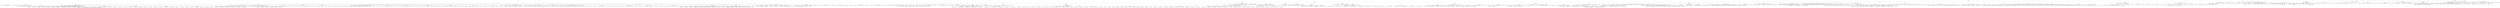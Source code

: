 digraph {
	root -> "Basic cell groups and regions"
	"Basic cell groups and regions" -> Cerebrum
	Cerebrum -> "Cerebral cortex"
	"Cerebral cortex" -> "Cortical plate"
	"Cortical plate" -> Isocortex
	Isocortex -> "Frontal pole, cerebral cortex"
	"Frontal pole, cerebral cortex" -> "Frontal pole, layer 1"
	"Frontal pole, cerebral cortex" -> "Frontal pole, layer 2/3"
	"Frontal pole, cerebral cortex" -> "Frontal pole, layer 5"
	"Frontal pole, cerebral cortex" -> "Frontal pole, layer 6a"
	"Frontal pole, cerebral cortex" -> "Frontal pole, layer 6b"
	Isocortex -> "Somatomotor areas"
	"Somatomotor areas" -> "Somatomotor areas, Layer 1"
	"Somatomotor areas" -> "Somatomotor areas, Layer 2/3"
	"Somatomotor areas" -> "Somatomotor areas, Layer 5"
	"Somatomotor areas" -> "Somatomotor areas, Layer 6a"
	"Somatomotor areas" -> "Somatomotor areas, Layer 6b"
	"Somatomotor areas" -> "Primary motor area"
	"Primary motor area" -> "Primary motor area, Layer 1"
	"Primary motor area" -> "Primary motor area, Layer 2/3"
	"Primary motor area" -> "Primary motor area, Layer 5"
	"Primary motor area" -> "Primary motor area, Layer 6a"
	"Primary motor area" -> "Primary motor area, Layer 6b"
	"Somatomotor areas" -> "Secondary motor area"
	"Secondary motor area" -> "Secondary motor area, layer 1"
	"Secondary motor area" -> "Secondary motor area, layer 2/3"
	"Secondary motor area" -> "Secondary motor area, layer 5"
	"Secondary motor area" -> "Secondary motor area, layer 6a"
	"Secondary motor area" -> "Secondary motor area, layer 6b"
	Isocortex -> "Somatosensory areas"
	"Somatosensory areas" -> "Somatosensory areas, layer 1"
	"Somatosensory areas" -> "Somatosensory areas, layer 2/3"
	"Somatosensory areas" -> "Somatosensory areas, layer 4"
	"Somatosensory areas" -> "Somatosensory areas, layer 5"
	"Somatosensory areas" -> "Somatosensory areas, layer 6a"
	"Somatosensory areas" -> "Somatosensory areas, layer 6b"
	"Somatosensory areas" -> "Primary somatosensory area"
	"Primary somatosensory area" -> "Primary somatosensory area, layer 1"
	"Primary somatosensory area" -> "Primary somatosensory area, layer 2/3"
	"Primary somatosensory area" -> "Primary somatosensory area, layer 4"
	"Primary somatosensory area" -> "Primary somatosensory area, layer 5"
	"Primary somatosensory area" -> "Primary somatosensory area, layer 6a"
	"Primary somatosensory area" -> "Primary somatosensory area, layer 6b"
	"Primary somatosensory area" -> "Primary somatosensory area, nose"
	"Primary somatosensory area, nose" -> "Primary somatosensory area, nose, layer 1"
	"Primary somatosensory area, nose" -> "Primary somatosensory area, nose, layer 2/3"
	"Primary somatosensory area, nose" -> "Primary somatosensory area, nose, layer 4"
	"Primary somatosensory area, nose" -> "Primary somatosensory area, nose, layer 5"
	"Primary somatosensory area, nose" -> "Primary somatosensory area, nose, layer 6a"
	"Primary somatosensory area, nose" -> "Primary somatosensory area, nose, layer 6b"
	"Primary somatosensory area" -> "Primary somatosensory area, barrel field"
	"Primary somatosensory area, barrel field" -> "Primary somatosensory area, barrel field, layer 1"
	"Primary somatosensory area, barrel field" -> "Primary somatosensory area, barrel field, layer 2/3"
	"Primary somatosensory area, barrel field" -> "Primary somatosensory area, barrel field, layer 4"
	"Primary somatosensory area, barrel field" -> "Primary somatosensory area, barrel field, layer 5"
	"Primary somatosensory area, barrel field" -> "Primary somatosensory area, barrel field, layer 6a"
	"Primary somatosensory area, barrel field" -> "Primary somatosensory area, barrel field, layer 6b"
	"Primary somatosensory area, barrel field" -> "Rostrolateral lateral visual area"
	"Rostrolateral lateral visual area" -> "Rostrolateral lateral visual area, layer 1"
	"Rostrolateral lateral visual area" -> "Rostrolateral lateral visual area, layer 2/3"
	"Rostrolateral lateral visual area" -> "Rostrolateral lateral visual area, layer 4"
	"Rostrolateral lateral visual area" -> "Rostrolateral lateral visual area,layer 5"
	"Rostrolateral lateral visual area" -> "Rostrolateral lateral visual area, layer 6a"
	"Rostrolateral lateral visual area" -> "Rostrolateral lateral visual area, layer 6b"
	"Primary somatosensory area" -> "Primary somatosensory area, lower limb"
	"Primary somatosensory area, lower limb" -> "Primary somatosensory area, lower limb, layer 1"
	"Primary somatosensory area, lower limb" -> "Primary somatosensory area, lower limb, layer 2/3"
	"Primary somatosensory area, lower limb" -> "Primary somatosensory area, lower limb, layer 4"
	"Primary somatosensory area, lower limb" -> "Primary somatosensory area, lower limb, layer 5"
	"Primary somatosensory area, lower limb" -> "Primary somatosensory area, lower limb, layer 6a"
	"Primary somatosensory area, lower limb" -> "Primary somatosensory area, lower limb, layer 6b"
	"Primary somatosensory area" -> "Primary somatosensory area, mouth"
	"Primary somatosensory area, mouth" -> "Primary somatosensory area, mouth, layer 1"
	"Primary somatosensory area, mouth" -> "Primary somatosensory area, mouth, layer 2/3"
	"Primary somatosensory area, mouth" -> "Primary somatosensory area, mouth, layer 4"
	"Primary somatosensory area, mouth" -> "Primary somatosensory area, mouth, layer 5"
	"Primary somatosensory area, mouth" -> "Primary somatosensory area, mouth, layer 6a"
	"Primary somatosensory area, mouth" -> "Primary somatosensory area, mouth, layer 6b"
	"Primary somatosensory area" -> "Primary somatosensory area, upper limb"
	"Primary somatosensory area, upper limb" -> "Primary somatosensory area, upper limb, layer 1"
	"Primary somatosensory area, upper limb" -> "Primary somatosensory area, upper limb, layer 2/3"
	"Primary somatosensory area, upper limb" -> "Primary somatosensory area, upper limb, layer 4"
	"Primary somatosensory area, upper limb" -> "Primary somatosensory area, upper limb, layer 5"
	"Primary somatosensory area, upper limb" -> "Primary somatosensory area, upper limb, layer 6a"
	"Primary somatosensory area, upper limb" -> "Primary somatosensory area, upper limb, layer 6b"
	"Primary somatosensory area" -> "Primary somatosensory area, trunk"
	"Primary somatosensory area, trunk" -> "Primary somatosensory area, trunk, layer 1"
	"Primary somatosensory area, trunk" -> "Primary somatosensory area, trunk, layer 2/3"
	"Primary somatosensory area, trunk" -> "Primary somatosensory area, trunk, layer 4"
	"Primary somatosensory area, trunk" -> "Primary somatosensory area, trunk, layer 5"
	"Primary somatosensory area, trunk" -> "Primary somatosensory area, trunk, layer 6a"
	"Primary somatosensory area, trunk" -> "Primary somatosensory area, trunk, layer 6b"
	"Primary somatosensory area" -> "Primary somatosensory area, unassigned"
	"Primary somatosensory area, unassigned" -> "Primary somatosensory area, unassigned, layer 1"
	"Primary somatosensory area, unassigned" -> "Primary somatosensory area, unassigned, layer 2/3"
	"Primary somatosensory area, unassigned" -> "Primary somatosensory area, unassigned, layer 4"
	"Primary somatosensory area, unassigned" -> "Primary somatosensory area, unassigned, layer 5"
	"Primary somatosensory area, unassigned" -> "Primary somatosensory area, unassigned, layer 6a"
	"Primary somatosensory area, unassigned" -> "Primary somatosensory area, unassigned, layer 6b"
	"Somatosensory areas" -> "Supplemental somatosensory area"
	"Supplemental somatosensory area" -> "Supplemental somatosensory area, layer 1"
	"Supplemental somatosensory area" -> "Supplemental somatosensory area, layer 2/3"
	"Supplemental somatosensory area" -> "Supplemental somatosensory area, layer 4"
	"Supplemental somatosensory area" -> "Supplemental somatosensory area, layer 5"
	"Supplemental somatosensory area" -> "Supplemental somatosensory area, layer 6a"
	"Supplemental somatosensory area" -> "Supplemental somatosensory area, layer 6b"
	Isocortex -> "Gustatory areas"
	"Gustatory areas" -> "Gustatory areas, layer 1"
	"Gustatory areas" -> "Gustatory areas, layer 2/3"
	"Gustatory areas" -> "Gustatory areas, layer 4"
	"Gustatory areas" -> "Gustatory areas, layer 5"
	"Gustatory areas" -> "Gustatory areas, layer 6a"
	"Gustatory areas" -> "Gustatory areas, layer 6b"
	Isocortex -> "Visceral area"
	"Visceral area" -> "Visceral area, layer 1"
	"Visceral area" -> "Visceral area, layer 2/3"
	"Visceral area" -> "Visceral area, layer 4"
	"Visceral area" -> "Visceral area, layer 5"
	"Visceral area" -> "Visceral area, layer 6a"
	"Visceral area" -> "Visceral area, layer 6b"
	Isocortex -> "Auditory areas"
	"Auditory areas" -> "Dorsal auditory area"
	"Dorsal auditory area" -> "Dorsal auditory area, layer 1"
	"Dorsal auditory area" -> "Dorsal auditory area, layer 2/3"
	"Dorsal auditory area" -> "Dorsal auditory area, layer 4"
	"Dorsal auditory area" -> "Dorsal auditory area, layer 5"
	"Dorsal auditory area" -> "Dorsal auditory area, layer 6a"
	"Dorsal auditory area" -> "Dorsal auditory area, layer 6b"
	"Dorsal auditory area" -> "Laterolateral anterior visual area"
	"Laterolateral anterior visual area" -> "Laterolateral anterior visual area, layer 1"
	"Laterolateral anterior visual area" -> "Laterolateral anterior visual area, layer 2/3"
	"Laterolateral anterior visual area" -> "Laterolateral anterior visual area, layer 4"
	"Laterolateral anterior visual area" -> "Laterolateral anterior visual area,layer 5"
	"Laterolateral anterior visual area" -> "Laterolateral anterior visual area, layer 6a"
	"Laterolateral anterior visual area" -> "Laterolateral anterior visual area, layer 6b"
	"Auditory areas" -> "Primary auditory area"
	"Primary auditory area" -> "Primary auditory area, layer 1"
	"Primary auditory area" -> "Primary auditory area, layer 2/3"
	"Primary auditory area" -> "Primary auditory area, layer 4"
	"Primary auditory area" -> "Primary auditory area, layer 5"
	"Primary auditory area" -> "Primary auditory area, layer 6a"
	"Primary auditory area" -> "Primary auditory area, layer 6b"
	"Auditory areas" -> "Posterior auditory area"
	"Posterior auditory area" -> "Posterior auditory area, layer 1"
	"Posterior auditory area" -> "Posterior auditory area, layer 2/3"
	"Posterior auditory area" -> "Posterior auditory area, layer 4"
	"Posterior auditory area" -> "Posterior auditory area, layer 5"
	"Posterior auditory area" -> "Posterior auditory area, layer 6a"
	"Posterior auditory area" -> "Posterior auditory area, layer 6b"
	"Auditory areas" -> "Ventral auditory area"
	"Ventral auditory area" -> "Ventral auditory area, layer 1"
	"Ventral auditory area" -> "Ventral auditory area, layer 2/3"
	"Ventral auditory area" -> "Ventral auditory area, layer 4"
	"Ventral auditory area" -> "Ventral auditory area, layer 5"
	"Ventral auditory area" -> "Ventral auditory area, layer 6a"
	"Ventral auditory area" -> "Ventral auditory area, layer 6b"
	Isocortex -> "Visual areas"
	"Visual areas" -> "Visual areas, layer 1"
	"Visual areas" -> "Visual areas, layer 2/3"
	"Visual areas" -> "Visual areas, layer 4"
	"Visual areas" -> "Visual areas, layer 5"
	"Visual areas" -> "Visual areas, layer 6a"
	"Visual areas" -> "Visual areas, layer 6b"
	"Visual areas" -> "Anterolateral visual area"
	"Anterolateral visual area" -> "Anterolateral visual area, layer 1"
	"Anterolateral visual area" -> "Anterolateral visual area, layer 2/3"
	"Anterolateral visual area" -> "Anterolateral visual area, layer 4"
	"Anterolateral visual area" -> "Anterolateral visual area, layer 5"
	"Anterolateral visual area" -> "Anterolateral visual area, layer 6a"
	"Anterolateral visual area" -> "Anterolateral visual area, layer 6b"
	"Visual areas" -> "Anteromedial visual area"
	"Anteromedial visual area" -> "Anteromedial visual area, layer 1"
	"Anteromedial visual area" -> "Anteromedial visual area, layer 2/3"
	"Anteromedial visual area" -> "Anteromedial visual area, layer 4"
	"Anteromedial visual area" -> "Anteromedial visual area, layer 5"
	"Anteromedial visual area" -> "Anteromedial visual area, layer 6a"
	"Anteromedial visual area" -> "Anteromedial visual area, layer 6b"
	"Visual areas" -> "Lateral visual area"
	"Lateral visual area" -> "Lateral visual area, layer 1"
	"Lateral visual area" -> "Lateral visual area, layer 2/3"
	"Lateral visual area" -> "Lateral visual area, layer 4"
	"Lateral visual area" -> "Lateral visual area, layer 5"
	"Lateral visual area" -> "Lateral visual area, layer 6a"
	"Lateral visual area" -> "Lateral visual area, layer 6b"
	"Visual areas" -> "Primary visual area"
	"Primary visual area" -> "Primary visual area, layer 1"
	"Primary visual area" -> "Primary visual area, layer 2/3"
	"Primary visual area" -> "Primary visual area, layer 4"
	"Primary visual area" -> "Primary visual area, layer 5"
	"Primary visual area" -> "Primary visual area, layer 6a"
	"Primary visual area" -> "Primary visual area, layer 6b"
	"Visual areas" -> "Posterolateral visual area"
	"Posterolateral visual area" -> "Posterolateral visual area, layer 1"
	"Posterolateral visual area" -> "Posterolateral visual area, layer 2/3"
	"Posterolateral visual area" -> "Posterolateral visual area, layer 4"
	"Posterolateral visual area" -> "Posterolateral visual area, layer 5"
	"Posterolateral visual area" -> "Posterolateral visual area, layer 6a"
	"Posterolateral visual area" -> "Posterolateral visual area, layer 6b"
	"Visual areas" -> "posteromedial visual area"
	"posteromedial visual area" -> "posteromedial visual area, layer 1"
	"posteromedial visual area" -> "posteromedial visual area, layer 2/3"
	"posteromedial visual area" -> "posteromedial visual area, layer 4"
	"posteromedial visual area" -> "posteromedial visual area, layer 5"
	"posteromedial visual area" -> "posteromedial visual area, layer 6a"
	"posteromedial visual area" -> "posteromedial visual area, layer 6b"
	"Visual areas" -> "Laterointermediate area"
	"Laterointermediate area" -> "Laterointermediate area, layer 1"
	"Laterointermediate area" -> "Laterointermediate area, layer 2/3"
	"Laterointermediate area" -> "Laterointermediate area, layer 4"
	"Laterointermediate area" -> "Laterointermediate area, layer 5"
	"Laterointermediate area" -> "Laterointermediate area, layer 6a"
	"Laterointermediate area" -> "Laterointermediate area, layer 6b"
	"Visual areas" -> "Postrhinal area"
	"Postrhinal area" -> "Postrhinal area, layer 1"
	"Postrhinal area" -> "Postrhinal area, layer 2/3"
	"Postrhinal area" -> "Postrhinal area, layer 4"
	"Postrhinal area" -> "Postrhinal area, layer 5"
	"Postrhinal area" -> "Postrhinal area, layer 6a"
	"Postrhinal area" -> "Postrhinal area, layer 6b"
	Isocortex -> "Anterior cingulate area"
	"Anterior cingulate area" -> "Anterior cingulate area, layer 1"
	"Anterior cingulate area" -> "Anterior cingulate area, layer 2/3"
	"Anterior cingulate area" -> "Anterior cingulate area, layer 5"
	"Anterior cingulate area" -> "Anterior cingulate area, layer 6a"
	"Anterior cingulate area" -> "Anterior cingulate area, layer 6b"
	"Anterior cingulate area" -> "Anterior cingulate area, dorsal part"
	"Anterior cingulate area, dorsal part" -> "Anterior cingulate area, dorsal part, layer 1"
	"Anterior cingulate area, dorsal part" -> "Anterior cingulate area, dorsal part, layer 2/3"
	"Anterior cingulate area, dorsal part" -> "Anterior cingulate area, dorsal part, layer 5"
	"Anterior cingulate area, dorsal part" -> "Anterior cingulate area, dorsal part, layer 6a"
	"Anterior cingulate area, dorsal part" -> "Anterior cingulate area, dorsal part, layer 6b"
	"Anterior cingulate area" -> "Anterior cingulate area, ventral part"
	"Anterior cingulate area, ventral part" -> "Anterior cingulate area, ventral part, layer 1"
	"Anterior cingulate area, ventral part" -> "Anterior cingulate area, ventral part, layer 2/3"
	"Anterior cingulate area, ventral part" -> "Anterior cingulate area, ventral part, layer 5"
	"Anterior cingulate area, ventral part" -> "Anterior cingulate area, ventral part, 6a"
	"Anterior cingulate area, ventral part" -> "Anterior cingulate area, ventral part, 6b"
	Isocortex -> "Prelimbic area"
	"Prelimbic area" -> "Prelimbic area, layer 1"
	"Prelimbic area" -> "Prelimbic area, layer 2"
	"Prelimbic area" -> "Prelimbic area, layer 2/3"
	"Prelimbic area" -> "Prelimbic area, layer 5"
	"Prelimbic area" -> "Prelimbic area, layer 6a"
	"Prelimbic area" -> "Prelimbic area, layer 6b"
	Isocortex -> "Infralimbic area"
	"Infralimbic area" -> "Infralimbic area, layer 1"
	"Infralimbic area" -> "Infralimbic area, layer 2"
	"Infralimbic area" -> "Infralimbic area, layer 2/3"
	"Infralimbic area" -> "Infralimbic area, layer 5"
	"Infralimbic area" -> "Infralimbic area, layer 6a"
	"Infralimbic area" -> "Infralimbic area, layer 6b"
	Isocortex -> "Orbital area"
	"Orbital area" -> "Orbital area, layer 1"
	"Orbital area" -> "Orbital area, layer 2/3"
	"Orbital area" -> "Orbital area, layer 5"
	"Orbital area" -> "Orbital area, layer 6a"
	"Orbital area" -> "Orbital area, layer 6b"
	"Orbital area" -> "Orbital area, lateral part"
	"Orbital area, lateral part" -> "Orbital area, lateral part, layer 1"
	"Orbital area, lateral part" -> "Orbital area, lateral part, layer 2/3"
	"Orbital area, lateral part" -> "Orbital area, lateral part, layer 5"
	"Orbital area, lateral part" -> "Orbital area, lateral part, layer 6a"
	"Orbital area, lateral part" -> "Orbital area, lateral part, layer 6b"
	"Orbital area" -> "Orbital area, medial part"
	"Orbital area, medial part" -> "Orbital area, medial part, layer 1"
	"Orbital area, medial part" -> "Orbital area, medial part, layer 2"
	"Orbital area, medial part" -> "Orbital area, medial part, layer 2/3"
	"Orbital area, medial part" -> "Orbital area, medial part, layer 5"
	"Orbital area, medial part" -> "Orbital area, medial part, layer 6a"
	"Orbital area, medial part" -> "Orbital area, medial part, layer 6b"
	"Orbital area" -> "Orbital area, ventral part"
	"Orbital area" -> "Orbital area, ventrolateral part"
	"Orbital area, ventrolateral part" -> "Orbital area, ventrolateral part, layer 1"
	"Orbital area, ventrolateral part" -> "Orbital area, ventrolateral part, layer 2/3"
	"Orbital area, ventrolateral part" -> "Orbital area, ventrolateral part, layer 5"
	"Orbital area, ventrolateral part" -> "Orbital area, ventrolateral part, layer 6a"
	"Orbital area, ventrolateral part" -> "Orbital area, ventrolateral part, layer 6b"
	Isocortex -> "Agranular insular area"
	"Agranular insular area" -> "Agranular insular area, dorsal part"
	"Agranular insular area, dorsal part" -> "Agranular insular area, dorsal part, layer 1"
	"Agranular insular area, dorsal part" -> "Agranular insular area, dorsal part, layer 2/3"
	"Agranular insular area, dorsal part" -> "Agranular insular area, dorsal part, layer 5"
	"Agranular insular area, dorsal part" -> "Agranular insular area, dorsal part, layer 6a"
	"Agranular insular area, dorsal part" -> "Agranular insular area, dorsal part, layer 6b"
	"Agranular insular area" -> "Agranular insular area, posterior part"
	"Agranular insular area, posterior part" -> "Agranular insular area, posterior part, layer 1"
	"Agranular insular area, posterior part" -> "Agranular insular area, posterior part, layer 2/3"
	"Agranular insular area, posterior part" -> "Agranular insular area, posterior part, layer 5"
	"Agranular insular area, posterior part" -> "Agranular insular area, posterior part, layer 6a"
	"Agranular insular area, posterior part" -> "Agranular insular area, posterior part, layer 6b"
	"Agranular insular area" -> "Agranular insular area, ventral part"
	"Agranular insular area, ventral part" -> "Agranular insular area, ventral part, layer 1"
	"Agranular insular area, ventral part" -> "Agranular insular area, ventral part, layer 2/3"
	"Agranular insular area, ventral part" -> "Agranular insular area, ventral part, layer 5"
	"Agranular insular area, ventral part" -> "Agranular insular area, ventral part, layer 6a"
	"Agranular insular area, ventral part" -> "Agranular insular area, ventral part, layer 6b"
	Isocortex -> "Retrosplenial area"
	"Retrosplenial area" -> "Retrosplenial area, lateral agranular part"
	"Retrosplenial area, lateral agranular part" -> "Retrosplenial area, lateral agranular part, layer 1"
	"Retrosplenial area, lateral agranular part" -> "Retrosplenial area, lateral agranular part, layer 2/3"
	"Retrosplenial area, lateral agranular part" -> "Retrosplenial area, lateral agranular part, layer 5"
	"Retrosplenial area, lateral agranular part" -> "Retrosplenial area, lateral agranular part, layer 6a"
	"Retrosplenial area, lateral agranular part" -> "Retrosplenial area, lateral agranular part, layer 6b"
	"Retrosplenial area, lateral agranular part" -> "Mediomedial anterior visual area"
	"Mediomedial anterior visual area" -> "Mediomedial anterior visual area, layer 1"
	"Mediomedial anterior visual area" -> "Mediomedial anterior visual area, layer 2/3"
	"Mediomedial anterior visual area" -> "Mediomedial anterior visual area, layer 4"
	"Mediomedial anterior visual area" -> "Mediomedial anterior visual area,layer 5"
	"Mediomedial anterior visual area" -> "Mediomedial anterior visual area, layer 6a"
	"Mediomedial anterior visual area" -> "Mediomedial anterior visual area, layer 6b"
	"Retrosplenial area, lateral agranular part" -> "Mediomedial posterior visual area"
	"Mediomedial posterior visual area" -> "Mediomedial posterior visual area, layer 1"
	"Mediomedial posterior visual area" -> "Mediomedial posterior visual area, layer 2/3"
	"Mediomedial posterior visual area" -> "Mediomedial posterior visual area, layer 4"
	"Mediomedial posterior visual area" -> "Mediomedial posterior visual area,layer 5"
	"Mediomedial posterior visual area" -> "Mediomedial posterior visual area, layer 6a"
	"Mediomedial posterior visual area" -> "Mediomedial posterior visual area, layer 6b"
	"Retrosplenial area, lateral agranular part" -> "Medial visual area"
	"Medial visual area" -> "Medial visual area, layer 1"
	"Medial visual area" -> "Medial visual area, layer 2/3"
	"Medial visual area" -> "Medial visual area, layer 4"
	"Medial visual area" -> "Medial visual area,layer 5"
	"Medial visual area" -> "Medial visual area, layer 6a"
	"Medial visual area" -> "Medial visual area, layer 6b"
	"Retrosplenial area" -> "Retrosplenial area, dorsal part"
	"Retrosplenial area, dorsal part" -> "Retrosplenial area, dorsal part, layer 1"
	"Retrosplenial area, dorsal part" -> "Retrosplenial area, dorsal part, layer 2/3"
	"Retrosplenial area, dorsal part" -> "Retrosplenial area, dorsal part, layer 4"
	"Retrosplenial area, dorsal part" -> "Retrosplenial area, dorsal part, layer 5"
	"Retrosplenial area, dorsal part" -> "Retrosplenial area, dorsal part, layer 6a"
	"Retrosplenial area, dorsal part" -> "Retrosplenial area, dorsal part, layer 6b"
	"Retrosplenial area" -> "Retrosplenial area, ventral part"
	"Retrosplenial area, ventral part" -> "Retrosplenial area, ventral part, layer 1"
	"Retrosplenial area, ventral part" -> "Retrosplenial area, ventral part, layer 2"
	"Retrosplenial area, ventral part" -> "Retrosplenial area, ventral part, layer 2/3"
	"Retrosplenial area, ventral part" -> "Retrosplenial area, ventral part, layer 5"
	"Retrosplenial area, ventral part" -> "Retrosplenial area, ventral part, layer 6a"
	"Retrosplenial area, ventral part" -> "Retrosplenial area, ventral part, layer 6b"
	Isocortex -> "Posterior parietal association areas"
	"Posterior parietal association areas" -> "Posterior parietal association areas, layer 1"
	"Posterior parietal association areas" -> "Posterior parietal association areas, layer 2/3"
	"Posterior parietal association areas" -> "Posterior parietal association areas, layer 4"
	"Posterior parietal association areas" -> "Posterior parietal association areas, layer 5"
	"Posterior parietal association areas" -> "Posterior parietal association areas, layer 6a"
	"Posterior parietal association areas" -> "Posterior parietal association areas, layer 6b"
	"Posterior parietal association areas" -> "Anterior area"
	"Anterior area" -> "Anterior area, layer 1"
	"Anterior area" -> "Anterior area, layer 2/3"
	"Anterior area" -> "Anterior area, layer 4"
	"Anterior area" -> "Anterior area, layer 5"
	"Anterior area" -> "Anterior area, layer 6a"
	"Anterior area" -> "Anterior area, layer 6b"
	"Posterior parietal association areas" -> "Rostrolateral visual area"
	"Rostrolateral visual area" -> "Rostrolateral area, layer 1"
	"Rostrolateral visual area" -> "Rostrolateral area, layer 2/3"
	"Rostrolateral visual area" -> "Rostrolateral area, layer 4"
	"Rostrolateral visual area" -> "Rostrolateral area, layer 5"
	"Rostrolateral visual area" -> "Rostrolateral area, layer 6a"
	"Rostrolateral visual area" -> "Rostrolateral area, layer 6b"
	Isocortex -> "Temporal association areas"
	"Temporal association areas" -> "Temporal association areas, layer 1"
	"Temporal association areas" -> "Temporal association areas, layer 2/3"
	"Temporal association areas" -> "Temporal association areas, layer 4"
	"Temporal association areas" -> "Temporal association areas, layer 5"
	"Temporal association areas" -> "Temporal association areas, layer 6a"
	"Temporal association areas" -> "Temporal association areas, layer 6b"
	Isocortex -> "Perirhinal area"
	"Perirhinal area" -> "Perirhinal area, layer 1"
	"Perirhinal area" -> "Perirhinal area, layer 2/3"
	"Perirhinal area" -> "Perirhinal area, layer 5"
	"Perirhinal area" -> "Perirhinal area, layer 6a"
	"Perirhinal area" -> "Perirhinal area, layer 6b"
	Isocortex -> "Ectorhinal area"
	"Ectorhinal area" -> "Ectorhinal area/Layer 1"
	"Ectorhinal area" -> "Ectorhinal area/Layer 2/3"
	"Ectorhinal area" -> "Ectorhinal area/Layer 5"
	"Ectorhinal area" -> "Ectorhinal area/Layer 6a"
	"Ectorhinal area" -> "Ectorhinal area/Layer 6b"
	"Cortical plate" -> "Olfactory areas"
	"Olfactory areas" -> "Main olfactory bulb"
	"Main olfactory bulb" -> "Main olfactory bulb, glomerular layer"
	"Main olfactory bulb" -> "Main olfactory bulb, granule layer"
	"Main olfactory bulb" -> "Main olfactory bulb, inner plexiform layer"
	"Main olfactory bulb" -> "Main olfactory bulb, mitral layer"
	"Main olfactory bulb" -> "Main olfactory bulb, outer plexiform layer"
	"Olfactory areas" -> "Accessory olfactory bulb"
	"Accessory olfactory bulb" -> "Accessory olfactory bulb, glomerular layer"
	"Accessory olfactory bulb" -> "Accessory olfactory bulb, granular layer"
	"Accessory olfactory bulb" -> "Accessory olfactory bulb, mitral layer"
	"Olfactory areas" -> "Anterior olfactory nucleus"
	"Anterior olfactory nucleus" -> "Anterior olfactory nucleus, dorsal part"
	"Anterior olfactory nucleus" -> "Anterior olfactory nucleus, external part"
	"Anterior olfactory nucleus" -> "Anterior olfactory nucleus, lateral part"
	"Anterior olfactory nucleus" -> "Anterior olfactory nucleus, medial part"
	"Anterior olfactory nucleus" -> "Anterior olfactory nucleus, posteroventral part"
	"Anterior olfactory nucleus" -> "Anterior olfactory nucleus, layer 1"
	"Anterior olfactory nucleus" -> "Anterior olfactory nucleus, layer 2"
	"Olfactory areas" -> "Taenia tecta"
	"Taenia tecta" -> "Taenia tecta, dorsal part"
	"Taenia tecta, dorsal part" -> "Taenia tecta, dorsal part, layers 1-4"
	"Taenia tecta, dorsal part" -> "Taenia tecta, dorsal part, layer 1"
	"Taenia tecta, dorsal part" -> "Taenia tecta, dorsal part, layer 2"
	"Taenia tecta, dorsal part" -> "Taenia tecta, dorsal part, layer 3"
	"Taenia tecta, dorsal part" -> "Taenia tecta, dorsal part, layer 4"
	"Taenia tecta" -> "Taenia tecta, ventral part"
	"Taenia tecta, ventral part" -> "Taenia tecta, ventral part, layers 1-3"
	"Taenia tecta, ventral part" -> "Taenia tecta, ventral part, layer 1"
	"Taenia tecta, ventral part" -> "Taenia tecta, ventral part, layer 2"
	"Taenia tecta, ventral part" -> "Taenia tecta, ventral part, layer 3"
	"Olfactory areas" -> "Dorsal peduncular area"
	"Dorsal peduncular area" -> "Dorsal peduncular area, layer 1"
	"Dorsal peduncular area" -> "Dorsal peduncular area, layer 2"
	"Dorsal peduncular area" -> "Dorsal peduncular area, layer 2/3"
	"Dorsal peduncular area" -> "Dorsal peduncular area, layer 5"
	"Dorsal peduncular area" -> "Dorsal peduncular area, layer 6a"
	"Olfactory areas" -> "Piriform area"
	"Piriform area" -> "Piriform area, layers 1-3"
	"Piriform area" -> "Piriform area, molecular layer"
	"Piriform area" -> "Piriform area, pyramidal layer"
	"Piriform area" -> "Piriform area, polymorph layer"
	"Olfactory areas" -> "Nucleus of the lateral olfactory tract"
	"Nucleus of the lateral olfactory tract" -> "Nucleus of the lateral olfactory tract, layers 1-3"
	"Nucleus of the lateral olfactory tract" -> "Nucleus of the lateral olfactory tract, molecular layer"
	"Nucleus of the lateral olfactory tract" -> "Nucleus of the lateral olfactory tract, pyramidal layer"
	"Nucleus of the lateral olfactory tract" -> "Nucleus of the lateral olfactory tract, layer 3"
	"Olfactory areas" -> "Cortical amygdalar area"
	"Cortical amygdalar area" -> "Cortical amygdalar area, anterior part"
	"Cortical amygdalar area, anterior part" -> "Cortical amygdalar area, anterior part, layer 1"
	"Cortical amygdalar area, anterior part" -> "Cortical amygdalar area, anterior part, layer 2"
	"Cortical amygdalar area, anterior part" -> "Cortical amygdalar area, anterior part, layer 3"
	"Cortical amygdalar area" -> "Cortical amygdalar area, posterior part"
	"Cortical amygdalar area, posterior part" -> "Cortical amygdalar area, posterior part, lateral zone"
	"Cortical amygdalar area, posterior part, lateral zone" -> "Cortical amygdalar area, posterior part, lateral zone, layers 1-2"
	"Cortical amygdalar area, posterior part, lateral zone" -> "Cortical amygdalar area, posterior part, lateral zone, layers 1-3"
	"Cortical amygdalar area, posterior part, lateral zone" -> "Cortical amygdalar area, posterior part, lateral zone, layer 1"
	"Cortical amygdalar area, posterior part, lateral zone" -> "Cortical amygdalar area, posterior part, lateral zone, layer 2"
	"Cortical amygdalar area, posterior part, lateral zone" -> "Cortical amygdalar area, posterior part, lateral zone, layer 3"
	"Cortical amygdalar area, posterior part" -> "Cortical amygdalar area, posterior part, medial zone"
	"Cortical amygdalar area, posterior part, medial zone" -> "Cortical amygdalar area, posterior part, medial zone, layers 1-2"
	"Cortical amygdalar area, posterior part, medial zone" -> "Cortical amygdalar area, posterior part, medial zone, layers 1-3"
	"Cortical amygdalar area, posterior part, medial zone" -> "Cortical amygdalar area, posterior part, medial zone, layer 1"
	"Cortical amygdalar area, posterior part, medial zone" -> "Cortical amygdalar area, posterior part, medial zone, layer 2"
	"Cortical amygdalar area, posterior part, medial zone" -> "Cortical amygdalar area, posterior part, medial zone, layer 3"
	"Olfactory areas" -> "Piriform-amygdalar area"
	"Piriform-amygdalar area" -> "Piriform-amygdalar area, layers 1-3"
	"Piriform-amygdalar area" -> "Piriform-amygdalar area, molecular layer"
	"Piriform-amygdalar area" -> "Piriform-amygdalar area, pyramidal layer"
	"Piriform-amygdalar area" -> "Piriform-amygdalar area, polymorph layer"
	"Olfactory areas" -> "Postpiriform transition area"
	"Postpiriform transition area" -> "Postpiriform transition area, layers 1-3"
	"Postpiriform transition area" -> "Postpiriform transition area, layers 1"
	"Postpiriform transition area" -> "Postpiriform transition area, layers 2"
	"Postpiriform transition area" -> "Postpiriform transition area, layers 3"
	"Cortical plate" -> "Hippocampal formation"
	"Hippocampal formation" -> "Hippocampal region"
	"Hippocampal region" -> "Ammon's horn"
	"Ammon's horn" -> "Field CA1"
	"Field CA1" -> "Field CA1, stratum lacunosum-moleculare"
	"Field CA1" -> "Field CA1, stratum oriens"
	"Field CA1" -> "Field CA1, pyramidal layer"
	"Field CA1" -> "Field CA1, stratum radiatum"
	"Ammon's horn" -> "Field CA2"
	"Field CA2" -> "Field CA2, stratum lacunosum-moleculare"
	"Field CA2" -> "Field CA2, stratum oriens"
	"Field CA2" -> "Field CA2, pyramidal layer"
	"Field CA2" -> "Field CA2, stratum radiatum"
	"Ammon's horn" -> "Field CA3"
	"Field CA3" -> "Field CA3, stratum lacunosum-moleculare"
	"Field CA3" -> "Field CA3, stratum lucidum"
	"Field CA3" -> "Field CA3, stratum oriens"
	"Field CA3" -> "Field CA3, pyramidal layer"
	"Field CA3" -> "Field CA3, stratum radiatum"
	"Hippocampal region" -> "Dentate gyrus"
	"Dentate gyrus" -> "Dentate gyrus, molecular layer"
	"Dentate gyrus" -> "Dentate gyrus, polymorph layer"
	"Dentate gyrus" -> "Dentate gyrus, granule cell layer"
	"Dentate gyrus" -> "Dentate gyrus, subgranular zone"
	"Dentate gyrus" -> "Dentate gyrus crest"
	"Dentate gyrus crest" -> "Dentate gyrus crest, molecular layer"
	"Dentate gyrus crest" -> "Dentate gyrus crest, polymorph layer"
	"Dentate gyrus crest" -> "Dentate gyrus crest, granule cell layer"
	"Dentate gyrus" -> "Dentate gyrus lateral blade"
	"Dentate gyrus lateral blade" -> "Dentate gyrus lateral blade, molecular layer"
	"Dentate gyrus lateral blade" -> "Dentate gyrus lateral blade, polymorph layer"
	"Dentate gyrus lateral blade" -> "Dentate gyrus lateral blade, granule cell layer"
	"Dentate gyrus" -> "Dentate gyrus medial blade"
	"Dentate gyrus medial blade" -> "Dentate gyrus medial blade, molecular layer"
	"Dentate gyrus medial blade" -> "Dentate gyrus medial blade, polymorph layer"
	"Dentate gyrus medial blade" -> "Dentate gyrus medial blade, granule cell layer"
	"Hippocampal region" -> "Fasciola cinerea"
	"Hippocampal region" -> "Induseum griseum"
	"Hippocampal formation" -> "Retrohippocampal region"
	"Retrohippocampal region" -> "Entorhinal area"
	"Entorhinal area" -> "Entorhinal area, lateral part"
	"Entorhinal area, lateral part" -> "Entorhinal area, lateral part, layer 1"
	"Entorhinal area, lateral part" -> "Entorhinal area, lateral part, layer 2"
	"Entorhinal area, lateral part" -> "Entorhinal area, lateral part, layer 2/3"
	"Entorhinal area, lateral part" -> "Entorhinal area, lateral part, layer 2a"
	"Entorhinal area, lateral part" -> "Entorhinal area, lateral part, layer 2b"
	"Entorhinal area, lateral part" -> "Entorhinal area, lateral part, layer 3"
	"Entorhinal area, lateral part" -> "Entorhinal area, lateral part, layer 4"
	"Entorhinal area, lateral part" -> "Entorhinal area, lateral part, layer 4/5"
	"Entorhinal area, lateral part" -> "Entorhinal area, lateral part, layer 5"
	"Entorhinal area, lateral part" -> "Entorhinal area, lateral part, layer 5/6"
	"Entorhinal area, lateral part" -> "Entorhinal area, lateral part, layer 6a"
	"Entorhinal area, lateral part" -> "Entorhinal area, lateral part, layer 6b"
	"Entorhinal area" -> "Entorhinal area, medial part, dorsal zone"
	"Entorhinal area, medial part, dorsal zone" -> "Entorhinal area, medial part, dorsal zone, layer 1"
	"Entorhinal area, medial part, dorsal zone" -> "Entorhinal area, medial part, dorsal zone, layer 2"
	"Entorhinal area, medial part, dorsal zone" -> "Entorhinal area, medial part, dorsal zone, layer 2a"
	"Entorhinal area, medial part, dorsal zone" -> "Entorhinal area, medial part, dorsal zone, layer 2b"
	"Entorhinal area, medial part, dorsal zone" -> "Entorhinal area, medial part, dorsal zone, layer 3"
	"Entorhinal area, medial part, dorsal zone" -> "Entorhinal area, medial part, dorsal zone, layer 4"
	"Entorhinal area, medial part, dorsal zone" -> "Entorhinal area, medial part, dorsal zone, layer 5"
	"Entorhinal area, medial part, dorsal zone" -> "Entorhinal area, medial part, dorsal zone, layer 5/6"
	"Entorhinal area, medial part, dorsal zone" -> "Entorhinal area, medial part, dorsal zone, layer 6"
	"Entorhinal area" -> "Entorhinal area, medial part, ventral zone"
	"Entorhinal area, medial part, ventral zone" -> "Entorhinal area, medial part, ventral zone, layer 1"
	"Entorhinal area, medial part, ventral zone" -> "Entorhinal area, medial part, ventral zone, layer 2"
	"Entorhinal area, medial part, ventral zone" -> "Entorhinal area, medial part, ventral zone, layer 3"
	"Entorhinal area, medial part, ventral zone" -> "Entorhinal area, medial part, ventral zone, layer 4"
	"Entorhinal area, medial part, ventral zone" -> "Entorhinal area, medial part, ventral zone, layer 5/6"
	"Retrohippocampal region" -> Parasubiculum
	Parasubiculum -> "Parasubiculum, layer 1"
	Parasubiculum -> "Parasubiculum, layer 2"
	Parasubiculum -> "Parasubiculum, layer 3"
	"Retrohippocampal region" -> Postsubiculum
	Postsubiculum -> "Postsubiculum, layer 1"
	Postsubiculum -> "Postsubiculum, layer 2"
	Postsubiculum -> "Postsubiculum, layer 3"
	"Retrohippocampal region" -> Presubiculum
	Presubiculum -> "Presubiculum, layer 1"
	Presubiculum -> "Presubiculum, layer 2"
	Presubiculum -> "Presubiculum, layer 3"
	"Retrohippocampal region" -> Subiculum
	Subiculum -> "Subiculum, dorsal part"
	"Subiculum, dorsal part" -> "Subiculum, dorsal part, molecular layer"
	"Subiculum, dorsal part" -> "Subiculum, dorsal part, pyramidal layer"
	"Subiculum, dorsal part" -> "Subiculum, dorsal part, stratum radiatum"
	Subiculum -> "Subiculum, ventral part"
	"Subiculum, ventral part" -> "Subiculum, ventral part, molecular layer"
	"Subiculum, ventral part" -> "Subiculum, ventral part, pyramidal layer"
	"Subiculum, ventral part" -> "Subiculum, ventral part, stratum radiatum"
	"Retrohippocampal region" -> Prosubiculum
	Prosubiculum -> "Prosubiculum, dorsal part"
	"Prosubiculum, dorsal part" -> "Prosubiculum, dorsal part, molecular layer"
	"Prosubiculum, dorsal part" -> "Prosubiculum, dorsal part, pyramidal layer"
	"Prosubiculum, dorsal part" -> "Prosubiculum, dorsal part, stratum radiatum"
	Prosubiculum -> "Prosubiculum, ventral part"
	"Prosubiculum, ventral part" -> "Prosubiculum, ventral part, molecular layer"
	"Prosubiculum, ventral part" -> "Prosubiculum, ventral part, pyramidal layer"
	"Prosubiculum, ventral part" -> "Prosubiculum, ventral part, stratum radiatum"
	"Retrohippocampal region" -> "Hippocampo-amygdalar transition area"
	"Retrohippocampal region" -> "Area prostriata"
	"Cerebral cortex" -> "Cortical subplate"
	"Cortical subplate" -> "Layer 6b, isocortex"
	"Cortical subplate" -> Claustrum
	"Cortical subplate" -> "Endopiriform nucleus"
	"Endopiriform nucleus" -> "Endopiriform nucleus, dorsal part"
	"Endopiriform nucleus" -> "Endopiriform nucleus, ventral part"
	"Cortical subplate" -> "Lateral amygdalar nucleus"
	"Cortical subplate" -> "Basolateral amygdalar nucleus"
	"Basolateral amygdalar nucleus" -> "Basolateral amygdalar nucleus, anterior part"
	"Basolateral amygdalar nucleus" -> "Basolateral amygdalar nucleus, posterior part"
	"Basolateral amygdalar nucleus" -> "Basolateral amygdalar nucleus, ventral part"
	"Cortical subplate" -> "Basomedial amygdalar nucleus"
	"Basomedial amygdalar nucleus" -> "Basomedial amygdalar nucleus, anterior part"
	"Basomedial amygdalar nucleus" -> "Basomedial amygdalar nucleus, posterior part"
	"Cortical subplate" -> "Posterior amygdalar nucleus"
	Cerebrum -> "Cerebral nuclei"
	"Cerebral nuclei" -> Striatum
	Striatum -> "Striatum dorsal region"
	"Striatum dorsal region" -> Caudoputamen
	Striatum -> "Striatum ventral region"
	"Striatum ventral region" -> "Nucleus accumbens"
	"Striatum ventral region" -> "Fundus of striatum"
	"Striatum ventral region" -> "Olfactory tubercle"
	"Olfactory tubercle" -> "Islands of Calleja"
	"Olfactory tubercle" -> "Major island of Calleja"
	"Olfactory tubercle" -> "Olfactory tubercle, layers 1-3"
	"Olfactory tubercle" -> "Olfactory tubercle, molecular layer"
	"Olfactory tubercle" -> "Olfactory tubercle, pyramidal layer"
	"Olfactory tubercle" -> "Olfactory tubercle, polymorph layer"
	"Striatum ventral region" -> "Lateral strip of striatum"
	Striatum -> "Lateral septal complex"
	"Lateral septal complex" -> "Lateral septal nucleus"
	"Lateral septal nucleus" -> "Lateral septal nucleus, caudal (caudodorsal) part"
	"Lateral septal nucleus" -> "Lateral septal nucleus, rostral (rostroventral) part"
	"Lateral septal nucleus" -> "Lateral septal nucleus, ventral part"
	"Lateral septal complex" -> "Septofimbrial nucleus"
	"Lateral septal complex" -> "Septohippocampal nucleus"
	Striatum -> "Striatum-like amygdalar nuclei"
	"Striatum-like amygdalar nuclei" -> "Anterior amygdalar area"
	"Striatum-like amygdalar nuclei" -> "Bed nucleus of the accessory olfactory tract"
	"Striatum-like amygdalar nuclei" -> "Central amygdalar nucleus"
	"Central amygdalar nucleus" -> "Central amygdalar nucleus, capsular part"
	"Central amygdalar nucleus" -> "Central amygdalar nucleus, lateral part"
	"Central amygdalar nucleus" -> "Central amygdalar nucleus, medial part"
	"Striatum-like amygdalar nuclei" -> "Intercalated amygdalar nucleus"
	"Striatum-like amygdalar nuclei" -> "Medial amygdalar nucleus"
	"Medial amygdalar nucleus" -> "Medial amygdalar nucleus, anterodorsal part"
	"Medial amygdalar nucleus" -> "Medial amygdalar nucleus, anteroventral part"
	"Medial amygdalar nucleus" -> "Medial amygdalar nucleus, posterodorsal part"
	"Medial amygdalar nucleus, posterodorsal part" -> "Medial amygdalar nucleus, posterodorsal part, sublayer a"
	"Medial amygdalar nucleus, posterodorsal part" -> "Medial amygdalar nucleus, posterodorsal part, sublayer b"
	"Medial amygdalar nucleus, posterodorsal part" -> "Medial amygdalar nucleus, posterodorsal part, sublayer c"
	"Medial amygdalar nucleus" -> "Medial amygdalar nucleus, posteroventral part"
	"Cerebral nuclei" -> Pallidum
	Pallidum -> "Pallidum, dorsal region"
	"Pallidum, dorsal region" -> "Globus pallidus, external segment"
	"Pallidum, dorsal region" -> "Globus pallidus, internal segment"
	Pallidum -> "Pallidum, ventral region"
	"Pallidum, ventral region" -> "Substantia innominata"
	"Pallidum, ventral region" -> "Magnocellular nucleus"
	Pallidum -> "Pallidum, medial region"
	"Pallidum, medial region" -> "Medial septal complex"
	"Medial septal complex" -> "Medial septal nucleus"
	"Medial septal complex" -> "Diagonal band nucleus"
	"Pallidum, medial region" -> "Triangular nucleus of septum"
	Pallidum -> "Pallidum, caudal region"
	"Pallidum, caudal region" -> "Bed nuclei of the stria terminalis"
	"Bed nuclei of the stria terminalis" -> "Bed nuclei of the stria terminalis, anterior division"
	"Bed nuclei of the stria terminalis, anterior division" -> "Bed nuclei of the stria terminalis, anterior division, anterolateral area"
	"Bed nuclei of the stria terminalis, anterior division" -> "Bed nuclei of the stria terminalis, anterior division, anteromedial area"
	"Bed nuclei of the stria terminalis, anterior division" -> "Bed nuclei of the stria terminalis, anterior division, dorsomedial nucleus"
	"Bed nuclei of the stria terminalis, anterior division" -> "Bed nuclei of the stria terminalis, anterior division, fusiform nucleus"
	"Bed nuclei of the stria terminalis, anterior division" -> "Bed nuclei of the stria terminalis, anterior division, juxtacapsular nucleus"
	"Bed nuclei of the stria terminalis, anterior division" -> "Bed nuclei of the stria terminalis, anterior division, magnocellular nucleus"
	"Bed nuclei of the stria terminalis, anterior division" -> "Bed nuclei of the stria terminalis, anterior division, oval nucleus"
	"Bed nuclei of the stria terminalis, anterior division" -> "Bed nuclei of the stria terminalis, anterior division, rhomboid nucleus"
	"Bed nuclei of the stria terminalis, anterior division" -> "Bed nuclei of the stria terminalis, anterior division, ventral nucleus"
	"Bed nuclei of the stria terminalis" -> "Bed nuclei of the stria terminalis, posterior division"
	"Bed nuclei of the stria terminalis, posterior division" -> "Bed nuclei of the stria terminalis, posterior division, dorsal nucleus"
	"Bed nuclei of the stria terminalis, posterior division" -> "Bed nuclei of the stria terminalis, posterior division, principal nucleus"
	"Bed nuclei of the stria terminalis, posterior division" -> "Bed nuclei of the stria terminalis, posterior division, interfascicular nucleus"
	"Bed nuclei of the stria terminalis, posterior division" -> "Bed nuclei of the stria terminalis, posterior division, transverse nucleus"
	"Bed nuclei of the stria terminalis, posterior division" -> "Bed nuclei of the stria terminalis, posterior division, strial extension"
	"Pallidum, caudal region" -> "Bed nucleus of the anterior commissure"
	"Basic cell groups and regions" -> "Brain stem"
	"Brain stem" -> Interbrain
	Interbrain -> Thalamus
	Thalamus -> "Thalamus, sensory-motor cortex related"
	"Thalamus, sensory-motor cortex related" -> "Ventral group of the dorsal thalamus"
	"Ventral group of the dorsal thalamus" -> "Ventral anterior-lateral complex of the thalamus"
	"Ventral group of the dorsal thalamus" -> "Ventral medial nucleus of the thalamus"
	"Ventral group of the dorsal thalamus" -> "Ventral posterior complex of the thalamus"
	"Ventral posterior complex of the thalamus" -> "Ventral posterolateral nucleus of the thalamus"
	"Ventral posterior complex of the thalamus" -> "Ventral posterolateral nucleus of the thalamus, parvicellular part"
	"Ventral posterior complex of the thalamus" -> "Ventral posteromedial nucleus of the thalamus"
	"Ventral posterior complex of the thalamus" -> "Ventral posteromedial nucleus of the thalamus, parvicellular part"
	"Ventral group of the dorsal thalamus" -> "Posterior triangular thalamic nucleus"
	"Thalamus, sensory-motor cortex related" -> "Subparafascicular nucleus"
	"Subparafascicular nucleus" -> "Subparafascicular nucleus, magnocellular part"
	"Subparafascicular nucleus" -> "Subparafascicular nucleus, parvicellular part"
	"Thalamus, sensory-motor cortex related" -> "Subparafascicular area"
	"Thalamus, sensory-motor cortex related" -> "Peripeduncular nucleus"
	"Thalamus, sensory-motor cortex related" -> "Geniculate group, dorsal thalamus"
	"Geniculate group, dorsal thalamus" -> "Medial geniculate complex"
	"Medial geniculate complex" -> "Medial geniculate complex, dorsal part"
	"Medial geniculate complex" -> "Medial geniculate complex, ventral part"
	"Medial geniculate complex" -> "Medial geniculate complex, medial part"
	"Geniculate group, dorsal thalamus" -> "Dorsal part of the lateral geniculate complex"
	"Dorsal part of the lateral geniculate complex" -> "Dorsal part of the lateral geniculate complex, shell"
	"Dorsal part of the lateral geniculate complex" -> "Dorsal part of the lateral geniculate complex, core"
	"Dorsal part of the lateral geniculate complex" -> "Dorsal part of the lateral geniculate complex, ipsilateral zone"
	Thalamus -> "Thalamus, polymodal association cortex related"
	"Thalamus, polymodal association cortex related" -> "Lateral group of the dorsal thalamus"
	"Lateral group of the dorsal thalamus" -> "Lateral posterior nucleus of the thalamus"
	"Lateral group of the dorsal thalamus" -> "Posterior complex of the thalamus"
	"Lateral group of the dorsal thalamus" -> "Posterior limiting nucleus of the thalamus"
	"Lateral group of the dorsal thalamus" -> "Suprageniculate nucleus"
	"Lateral group of the dorsal thalamus" -> "Ethmoid nucleus of the thalamus"
	"Lateral group of the dorsal thalamus" -> "Retroethmoid nucleus"
	"Thalamus, polymodal association cortex related" -> "Anterior group of the dorsal thalamus"
	"Anterior group of the dorsal thalamus" -> "Anteroventral nucleus of thalamus"
	"Anterior group of the dorsal thalamus" -> "Anteromedial nucleus"
	"Anteromedial nucleus" -> "Anteromedial nucleus, dorsal part"
	"Anteromedial nucleus" -> "Anteromedial nucleus, ventral part"
	"Anterior group of the dorsal thalamus" -> "Anterodorsal nucleus"
	"Anterior group of the dorsal thalamus" -> "Interanteromedial nucleus of the thalamus"
	"Anterior group of the dorsal thalamus" -> "Interanterodorsal nucleus of the thalamus"
	"Anterior group of the dorsal thalamus" -> "Lateral dorsal nucleus of thalamus"
	"Thalamus, polymodal association cortex related" -> "Medial group of the dorsal thalamus"
	"Medial group of the dorsal thalamus" -> "Intermediodorsal nucleus of the thalamus"
	"Medial group of the dorsal thalamus" -> "Mediodorsal nucleus of thalamus"
	"Mediodorsal nucleus of thalamus" -> "Mediodorsal nucleus of the thalamus, central part"
	"Mediodorsal nucleus of thalamus" -> "Mediodorsal nucleus of the thalamus, lateral part"
	"Mediodorsal nucleus of thalamus" -> "Mediodorsal nucleus of the thalamus, medial part"
	"Medial group of the dorsal thalamus" -> "Submedial nucleus of the thalamus"
	"Medial group of the dorsal thalamus" -> "Perireunensis nucleus"
	"Thalamus, polymodal association cortex related" -> "Midline group of the dorsal thalamus"
	"Midline group of the dorsal thalamus" -> "Paraventricular nucleus of the thalamus"
	"Midline group of the dorsal thalamus" -> "Parataenial nucleus"
	"Midline group of the dorsal thalamus" -> "Nucleus of reuniens"
	"Midline group of the dorsal thalamus" -> "Xiphoid thalamic nucleus"
	"Thalamus, polymodal association cortex related" -> "Intralaminar nuclei of the dorsal thalamus"
	"Intralaminar nuclei of the dorsal thalamus" -> "Rhomboid nucleus"
	"Intralaminar nuclei of the dorsal thalamus" -> "Central medial nucleus of the thalamus"
	"Intralaminar nuclei of the dorsal thalamus" -> "Paracentral nucleus"
	"Intralaminar nuclei of the dorsal thalamus" -> "Central lateral nucleus of the thalamus"
	"Intralaminar nuclei of the dorsal thalamus" -> "Parafascicular nucleus"
	"Intralaminar nuclei of the dorsal thalamus" -> "Posterior intralaminar thalamic nucleus"
	"Thalamus, polymodal association cortex related" -> "Reticular nucleus of the thalamus"
	"Thalamus, polymodal association cortex related" -> "Geniculate group, ventral thalamus"
	"Geniculate group, ventral thalamus" -> "Intergeniculate leaflet of the lateral geniculate complex"
	"Geniculate group, ventral thalamus" -> "Intermediate geniculate nucleus"
	"Geniculate group, ventral thalamus" -> "Ventral part of the lateral geniculate complex"
	"Ventral part of the lateral geniculate complex" -> "Ventral part of the lateral geniculate complex, lateral zone"
	"Ventral part of the lateral geniculate complex" -> "Ventral part of the lateral geniculate complex, medial zone"
	"Geniculate group, ventral thalamus" -> "Subgeniculate nucleus"
	"Thalamus, polymodal association cortex related" -> Epithalamus
	Epithalamus -> "Medial habenula"
	Epithalamus -> "Lateral habenula"
	Epithalamus -> "Pineal body"
	Interbrain -> Hypothalamus
	Hypothalamus -> "Periventricular zone"
	"Periventricular zone" -> "Supraoptic nucleus"
	"Periventricular zone" -> "Accessory supraoptic group"
	"Accessory supraoptic group" -> "Nucleus circularis"
	"Periventricular zone" -> "Paraventricular hypothalamic nucleus"
	"Paraventricular hypothalamic nucleus" -> "Paraventricular hypothalamic nucleus, magnocellular division"
	"Paraventricular hypothalamic nucleus, magnocellular division" -> "Paraventricular hypothalamic nucleus, magnocellular division, anterior magnocellular part"
	"Paraventricular hypothalamic nucleus, magnocellular division" -> "Paraventricular hypothalamic nucleus, magnocellular division, medial magnocellular part"
	"Paraventricular hypothalamic nucleus, magnocellular division" -> "Paraventricular hypothalamic nucleus, magnocellular division, posterior magnocellular part"
	"Paraventricular hypothalamic nucleus, magnocellular division, posterior magnocellular part" -> "Paraventricular hypothalamic nucleus, magnocellular division, posterior magnocellular part, lateral zone"
	"Paraventricular hypothalamic nucleus, magnocellular division, posterior magnocellular part" -> "Paraventricular hypothalamic nucleus, magnocellular division, posterior magnocellular part, medial zone"
	"Paraventricular hypothalamic nucleus" -> "Paraventricular hypothalamic nucleus, parvicellular division"
	"Paraventricular hypothalamic nucleus, parvicellular division" -> "Paraventricular hypothalamic nucleus, parvicellular division, anterior parvicellular part"
	"Paraventricular hypothalamic nucleus, parvicellular division" -> "Paraventricular hypothalamic nucleus, parvicellular division, medial parvicellular part, dorsal zone"
	"Paraventricular hypothalamic nucleus, parvicellular division" -> "Paraventricular hypothalamic nucleus, parvicellular division, periventricular part"
	"Periventricular zone" -> "Periventricular hypothalamic nucleus, anterior part"
	"Periventricular zone" -> "Periventricular hypothalamic nucleus, intermediate part"
	"Periventricular zone" -> "Arcuate hypothalamic nucleus"
	Hypothalamus -> "Periventricular region"
	"Periventricular region" -> "Anterodorsal preoptic nucleus"
	"Periventricular region" -> "Anterior hypothalamic area"
	"Periventricular region" -> "Anteroventral preoptic nucleus"
	"Periventricular region" -> "Anteroventral periventricular nucleus"
	"Periventricular region" -> "Dorsomedial nucleus of the hypothalamus"
	"Dorsomedial nucleus of the hypothalamus" -> "Dorsomedial nucleus of the hypothalamus, anterior part"
	"Dorsomedial nucleus of the hypothalamus" -> "Dorsomedial nucleus of the hypothalamus, posterior part"
	"Dorsomedial nucleus of the hypothalamus" -> "Dorsomedial nucleus of the hypothalamus, ventral part"
	"Periventricular region" -> "Median preoptic nucleus"
	"Periventricular region" -> "Medial preoptic area"
	"Periventricular region" -> "Vascular organ of the lamina terminalis"
	"Periventricular region" -> "Posterodorsal preoptic nucleus"
	"Periventricular region" -> "Parastrial nucleus"
	"Periventricular region" -> "Suprachiasmatic preoptic nucleus"
	"Periventricular region" -> "Periventricular hypothalamic nucleus, posterior part"
	"Periventricular region" -> "Periventricular hypothalamic nucleus, preoptic part"
	"Periventricular region" -> "Subparaventricular zone"
	"Periventricular region" -> "Suprachiasmatic nucleus"
	"Periventricular region" -> "Subfornical organ"
	"Periventricular region" -> "Ventromedial preoptic nucleus"
	"Periventricular region" -> "Ventrolateral preoptic nucleus"
	Hypothalamus -> "Hypothalamic medial zone"
	"Hypothalamic medial zone" -> "Anterior hypothalamic nucleus"
	"Anterior hypothalamic nucleus" -> "Anterior hypothalamic nucleus, anterior part"
	"Anterior hypothalamic nucleus" -> "Anterior hypothalamic nucleus, central part"
	"Anterior hypothalamic nucleus" -> "Anterior hypothalamic nucleus, dorsal part"
	"Anterior hypothalamic nucleus" -> "Anterior hypothalamic nucleus, posterior part"
	"Hypothalamic medial zone" -> "Mammillary body"
	"Mammillary body" -> "Lateral mammillary nucleus"
	"Mammillary body" -> "Medial mammillary nucleus"
	"Medial mammillary nucleus" -> "Medial mammillary nucleus, median part"
	"Medial mammillary nucleus" -> "Medial mammillary nucleus, lateral part"
	"Medial mammillary nucleus" -> "Medial mammillary nucleus, medial part"
	"Medial mammillary nucleus" -> "Medial mammillary nucleus, posterior part"
	"Medial mammillary nucleus" -> "Medial mammillary nucleus, dorsal part"
	"Mammillary body" -> "Supramammillary nucleus"
	"Supramammillary nucleus" -> "Supramammillary nucleus, lateral part"
	"Supramammillary nucleus" -> "Supramammillary nucleus, medial part"
	"Mammillary body" -> "Tuberomammillary nucleus"
	"Tuberomammillary nucleus" -> "Tuberomammillary nucleus, dorsal part"
	"Tuberomammillary nucleus" -> "Tuberomammillary nucleus, ventral part"
	"Hypothalamic medial zone" -> "Medial preoptic nucleus"
	"Medial preoptic nucleus" -> "Medial preoptic nucleus, central part"
	"Medial preoptic nucleus" -> "Medial preoptic nucleus, lateral part"
	"Medial preoptic nucleus" -> "Medial preoptic nucleus, medial part"
	"Hypothalamic medial zone" -> "Dorsal premammillary nucleus"
	"Hypothalamic medial zone" -> "Ventral premammillary nucleus"
	"Hypothalamic medial zone" -> "Paraventricular hypothalamic nucleus, descending division"
	"Paraventricular hypothalamic nucleus, descending division" -> "Paraventricular hypothalamic nucleus, descending division, dorsal parvicellular part"
	"Paraventricular hypothalamic nucleus, descending division" -> "Paraventricular hypothalamic nucleus, descending division, forniceal part"
	"Paraventricular hypothalamic nucleus, descending division" -> "Paraventricular hypothalamic nucleus, descending division, lateral parvicellular part"
	"Paraventricular hypothalamic nucleus, descending division" -> "Paraventricular hypothalamic nucleus, descending division, medial parvicellular part, ventral zone"
	"Hypothalamic medial zone" -> "Ventromedial hypothalamic nucleus"
	"Ventromedial hypothalamic nucleus" -> "Ventromedial hypothalamic nucleus, anterior part"
	"Ventromedial hypothalamic nucleus" -> "Ventromedial hypothalamic nucleus, central part"
	"Ventromedial hypothalamic nucleus" -> "Ventromedial hypothalamic nucleus, dorsomedial part"
	"Ventromedial hypothalamic nucleus" -> "Ventromedial hypothalamic nucleus, ventrolateral part"
	"Hypothalamic medial zone" -> "Posterior hypothalamic nucleus"
	Hypothalamus -> "Hypothalamic lateral zone"
	"Hypothalamic lateral zone" -> "Lateral hypothalamic area"
	"Hypothalamic lateral zone" -> "Lateral preoptic area"
	"Hypothalamic lateral zone" -> "Preparasubthalamic nucleus"
	"Hypothalamic lateral zone" -> "Parasubthalamic nucleus"
	"Hypothalamic lateral zone" -> "Perifornical nucleus"
	"Hypothalamic lateral zone" -> "Retrochiasmatic area"
	"Hypothalamic lateral zone" -> "Subthalamic nucleus"
	"Hypothalamic lateral zone" -> "Tuberal nucleus"
	"Hypothalamic lateral zone" -> "Zona incerta"
	"Zona incerta" -> "Dopaminergic A13 group"
	"Zona incerta" -> "Fields of Forel"
	Hypothalamus -> "Median eminence"
	"Brain stem" -> Midbrain
	Midbrain -> "Midbrain, sensory related"
	"Midbrain, sensory related" -> "Superior colliculus, sensory related"
	"Superior colliculus, sensory related" -> "Superior colliculus, optic layer"
	"Superior colliculus, sensory related" -> "Superior colliculus, superficial gray layer"
	"Superior colliculus, sensory related" -> "Superior colliculus, zonal layer"
	"Midbrain, sensory related" -> "Inferior colliculus"
	"Inferior colliculus" -> "Inferior colliculus, central nucleus"
	"Inferior colliculus" -> "Inferior colliculus, dorsal nucleus"
	"Inferior colliculus" -> "Inferior colliculus, external nucleus"
	"Midbrain, sensory related" -> "Nucleus of the brachium of the inferior colliculus"
	"Midbrain, sensory related" -> "Nucleus sagulum"
	"Midbrain, sensory related" -> "Parabigeminal nucleus"
	"Midbrain, sensory related" -> "Midbrain trigeminal nucleus"
	"Midbrain, sensory related" -> "Subcommissural organ"
	Midbrain -> "Midbrain, motor related"
	"Midbrain, motor related" -> "Substantia nigra, reticular part"
	"Midbrain, motor related" -> "Ventral tegmental area"
	"Midbrain, motor related" -> "Paranigral nucleus"
	"Midbrain, motor related" -> "Midbrain reticular nucleus, retrorubral area"
	"Midbrain, motor related" -> "Midbrain reticular nucleus"
	"Midbrain reticular nucleus" -> "Midbrain reticular nucleus, magnocellular part"
	"Midbrain reticular nucleus" -> "Midbrain reticular nucleus, magnocellular part, general"
	"Midbrain reticular nucleus" -> "Midbrain reticular nucleus, parvicellular part"
	"Midbrain, motor related" -> "Superior colliculus, motor related"
	"Superior colliculus, motor related" -> "Superior colliculus, motor related, deep gray layer"
	"Superior colliculus, motor related" -> "Superior colliculus, motor related, deep white layer"
	"Superior colliculus, motor related" -> "Superior colliculus, motor related, intermediate white layer"
	"Superior colliculus, motor related" -> "Superior colliculus, motor related, intermediate gray layer"
	"Superior colliculus, motor related, intermediate gray layer" -> "Superior colliculus, motor related, intermediate gray layer, sublayer a"
	"Superior colliculus, motor related, intermediate gray layer" -> "Superior colliculus, motor related, intermediate gray layer, sublayer b"
	"Superior colliculus, motor related, intermediate gray layer" -> "Superior colliculus, motor related, intermediate gray layer, sublayer c"
	"Midbrain, motor related" -> "Periaqueductal gray"
	"Periaqueductal gray" -> "Precommissural nucleus"
	"Periaqueductal gray" -> "Interstitial nucleus of Cajal"
	"Periaqueductal gray" -> "Nucleus of Darkschewitsch"
	"Periaqueductal gray" -> "Supraoculomotor periaqueductal gray"
	"Midbrain, motor related" -> "Pretectal region"
	"Pretectal region" -> "Anterior pretectal nucleus"
	"Pretectal region" -> "Medial pretectal area"
	"Pretectal region" -> "Nucleus of the optic tract"
	"Pretectal region" -> "Nucleus of the posterior commissure"
	"Pretectal region" -> "Olivary pretectal nucleus"
	"Pretectal region" -> "Posterior pretectal nucleus"
	"Pretectal region" -> "Retroparafascicular nucleus"
	"Midbrain, motor related" -> "Intercollicular nucleus"
	"Midbrain, motor related" -> "Cuneiform nucleus"
	"Midbrain, motor related" -> "Red nucleus"
	"Midbrain, motor related" -> "Oculomotor nucleus"
	"Midbrain, motor related" -> "Medial accesory oculomotor nucleus"
	"Midbrain, motor related" -> "Edinger-Westphal nucleus"
	"Midbrain, motor related" -> "Trochlear nucleus"
	"Midbrain, motor related" -> "Paratrochlear nucleus"
	"Midbrain, motor related" -> "Ventral tegmental nucleus"
	"Midbrain, motor related" -> "Anterior tegmental nucleus"
	"Midbrain, motor related" -> "Lateral terminal nucleus of the accessory optic tract"
	"Midbrain, motor related" -> "Dorsal terminal nucleus of the accessory optic tract"
	"Midbrain, motor related" -> "Medial terminal nucleus of the accessory optic tract"
	"Midbrain, motor related" -> "Substantia nigra, lateral part"
	Midbrain -> "Midbrain, behavioral state related"
	"Midbrain, behavioral state related" -> "Substantia nigra, compact part"
	"Midbrain, behavioral state related" -> "Pedunculopontine nucleus"
	"Midbrain, behavioral state related" -> "Midbrain raphe nuclei"
	"Midbrain raphe nuclei" -> "Interfascicular nucleus raphe"
	"Midbrain raphe nuclei" -> "Interpeduncular nucleus"
	"Interpeduncular nucleus" -> "Interpeduncular nucleus, rostral"
	"Interpeduncular nucleus" -> "Interpeduncular nucleus, caudal"
	"Interpeduncular nucleus" -> "Interpeduncular nucleus, apical"
	"Interpeduncular nucleus" -> "Interpeduncular nucleus, lateral"
	"Interpeduncular nucleus" -> "Interpeduncular nucleus, intermediate"
	"Interpeduncular nucleus" -> "Interpeduncular nucleus, dorsomedial"
	"Interpeduncular nucleus" -> "Interpeduncular nucleus, dorsolateral"
	"Interpeduncular nucleus" -> "Interpeduncular nucleus, rostrolateral"
	"Midbrain raphe nuclei" -> "Rostral linear nucleus raphe"
	"Midbrain raphe nuclei" -> "Central linear nucleus raphe"
	"Midbrain raphe nuclei" -> "Dorsal nucleus raphe"
	"Brain stem" -> Hindbrain
	Hindbrain -> Pons
	Pons -> "Pons, sensory related"
	"Pons, sensory related" -> "Nucleus of the lateral lemniscus"
	"Nucleus of the lateral lemniscus" -> "Nucleus of the lateral lemniscus, dorsal part"
	"Nucleus of the lateral lemniscus" -> "Nucleus of the lateral lemniscus, horizontal part"
	"Nucleus of the lateral lemniscus" -> "Nucleus of the lateral lemniscus, ventral part"
	"Pons, sensory related" -> "Principal sensory nucleus of the trigeminal"
	"Pons, sensory related" -> "Parabrachial nucleus"
	"Parabrachial nucleus" -> "Koelliker-Fuse subnucleus"
	"Parabrachial nucleus" -> "Parabrachial nucleus, lateral division"
	"Parabrachial nucleus, lateral division" -> "Parabrachial nucleus, lateral division, central lateral part"
	"Parabrachial nucleus, lateral division" -> "Parabrachial nucleus, lateral division, dorsal lateral part"
	"Parabrachial nucleus, lateral division" -> "Parabrachial nucleus, lateral division, external lateral part"
	"Parabrachial nucleus, lateral division" -> "Parabrachial nucleus, lateral division, superior lateral part"
	"Parabrachial nucleus, lateral division" -> "Parabrachial nucleus, lateral division, ventral lateral part"
	"Parabrachial nucleus" -> "Parabrachial nucleus, medial division"
	"Parabrachial nucleus, medial division" -> "Parabrachial nucleus, medial division, external medial part"
	"Parabrachial nucleus, medial division" -> "Parabrachial nucleus, medial division, medial medial part"
	"Parabrachial nucleus, medial division" -> "Parabrachial nucleus, medial division, ventral medial part"
	"Pons, sensory related" -> "Superior olivary complex"
	"Superior olivary complex" -> "Superior olivary complex, periolivary region"
	"Superior olivary complex" -> "Superior olivary complex, medial part"
	"Superior olivary complex" -> "Superior olivary complex, lateral part"
	Pons -> "Pons, motor related"
	"Pons, motor related" -> "Barrington's nucleus"
	"Pons, motor related" -> "Dorsal tegmental nucleus"
	"Pons, motor related" -> "Lateral tegmental nucleus"
	"Pons, motor related" -> "Posterodorsal tegmental nucleus"
	"Pons, motor related" -> "Pontine central gray"
	"Pons, motor related" -> "Pontine gray"
	"Pons, motor related" -> "Pontine reticular nucleus, caudal part"
	"Pons, motor related" -> "Pontine reticular nucleus, ventral part"
	"Pons, motor related" -> "Supragenual nucleus"
	"Pons, motor related" -> "Superior salivatory nucleus"
	"Pons, motor related" -> "Supratrigeminal nucleus"
	"Pons, motor related" -> "Tegmental reticular nucleus"
	"Pons, motor related" -> "Motor nucleus of trigeminal"
	"Pons, motor related" -> "Peritrigeminal zone"
	"Pons, motor related" -> "Accessory trigeminal nucleus"
	"Pons, motor related" -> "Parvicellular motor 5 nucleus"
	"Pons, motor related" -> "Intertrigeminal nucleus"
	Pons -> "Pons, behavioral state related"
	"Pons, behavioral state related" -> "Superior central nucleus raphe"
	"Superior central nucleus raphe" -> "Superior central nucleus raphe, lateral part"
	"Superior central nucleus raphe" -> "Superior central nucleus raphe, medial part"
	"Pons, behavioral state related" -> "Locus ceruleus"
	"Pons, behavioral state related" -> "Laterodorsal tegmental nucleus"
	"Pons, behavioral state related" -> "Nucleus incertus"
	"Pons, behavioral state related" -> "Pontine reticular nucleus"
	"Pons, behavioral state related" -> "Nucleus raphe pontis"
	"Pons, behavioral state related" -> "Subceruleus nucleus"
	"Pons, behavioral state related" -> "Sublaterodorsal nucleus"
	Hindbrain -> Medulla
	Medulla -> "Medulla, sensory related"
	"Medulla, sensory related" -> "Area postrema"
	"Medulla, sensory related" -> "Cochlear nuclei"
	"Cochlear nuclei" -> "Granular lamina of the cochlear nuclei"
	"Cochlear nuclei" -> "Cochlear nucleus, subpedunclular granular region"
	"Cochlear nuclei" -> "Dorsal cochlear nucleus"
	"Cochlear nuclei" -> "Ventral cochlear nucleus"
	"Medulla, sensory related" -> "Dorsal column nuclei"
	"Dorsal column nuclei" -> "Cuneate nucleus"
	"Dorsal column nuclei" -> "Gracile nucleus"
	"Medulla, sensory related" -> "External cuneate nucleus"
	"Medulla, sensory related" -> "Nucleus of the trapezoid body"
	"Medulla, sensory related" -> "Nucleus of the solitary tract"
	"Nucleus of the solitary tract" -> "Nucleus of the solitary tract, central part"
	"Nucleus of the solitary tract" -> "Nucleus of the solitary tract, commissural part"
	"Nucleus of the solitary tract" -> "Nucleus of the solitary tract, gelatinous part"
	"Nucleus of the solitary tract" -> "Nucleus of the solitary tract, lateral part"
	"Nucleus of the solitary tract" -> "Nucleus of the solitary tract, medial part"
	"Medulla, sensory related" -> "Spinal nucleus of the trigeminal, caudal part"
	"Medulla, sensory related" -> "Spinal nucleus of the trigeminal, interpolar part"
	"Medulla, sensory related" -> "Spinal nucleus of the trigeminal, oral part"
	"Spinal nucleus of the trigeminal, oral part" -> "Spinal nucleus of the trigeminal, oral part, caudal dorsomedial part"
	"Spinal nucleus of the trigeminal, oral part" -> "Spinal nucleus of the trigeminal, oral part, middle dorsomedial part, dorsal zone"
	"Spinal nucleus of the trigeminal, oral part" -> "Spinal nucleus of the trigeminal, oral part, middle dorsomedial part, ventral zone"
	"Spinal nucleus of the trigeminal, oral part" -> "Spinal nucleus of the trigeminal, oral part, rostral dorsomedial part"
	"Spinal nucleus of the trigeminal, oral part" -> "Spinal nucleus of the trigeminal, oral part, ventrolateral part"
	"Medulla, sensory related" -> "Paratrigeminal nucleus"
	"Medulla, sensory related" -> "Nucleus z"
	Medulla -> "Medulla, motor related"
	"Medulla, motor related" -> "Abducens nucleus"
	"Medulla, motor related" -> "Accessory abducens nucleus"
	"Medulla, motor related" -> "Facial motor nucleus"
	"Medulla, motor related" -> "Accessory facial motor nucleus"
	"Medulla, motor related" -> "Efferent vestibular nucleus"
	"Medulla, motor related" -> "Nucleus ambiguus"
	"Nucleus ambiguus" -> "Nucleus ambiguus, dorsal division"
	"Nucleus ambiguus" -> "Nucleus ambiguus, ventral division"
	"Medulla, motor related" -> "Dorsal motor nucleus of the vagus nerve"
	"Medulla, motor related" -> "Efferent cochlear group"
	"Medulla, motor related" -> "Gigantocellular reticular nucleus"
	"Medulla, motor related" -> "Infracerebellar nucleus"
	"Medulla, motor related" -> "Inferior olivary complex"
	"Medulla, motor related" -> "Intermediate reticular nucleus"
	"Medulla, motor related" -> "Inferior salivatory nucleus"
	"Medulla, motor related" -> "Linear nucleus of the medulla"
	"Medulla, motor related" -> "Lateral reticular nucleus"
	"Lateral reticular nucleus" -> "Lateral reticular nucleus, magnocellular part"
	"Lateral reticular nucleus" -> "Lateral reticular nucleus, parvicellular part"
	"Medulla, motor related" -> "Magnocellular reticular nucleus"
	"Medulla, motor related" -> "Medullary reticular nucleus"
	"Medullary reticular nucleus" -> "Medullary reticular nucleus, dorsal part"
	"Medullary reticular nucleus" -> "Medullary reticular nucleus, ventral part"
	"Medulla, motor related" -> "Parvicellular reticular nucleus"
	"Medulla, motor related" -> "Parasolitary nucleus"
	"Medulla, motor related" -> "Paragigantocellular reticular nucleus"
	"Paragigantocellular reticular nucleus" -> "Paragigantocellular reticular nucleus, dorsal part"
	"Paragigantocellular reticular nucleus" -> "Paragigantocellular reticular nucleus, lateral part"
	"Medulla, motor related" -> "Perihypoglossal nuclei"
	"Perihypoglossal nuclei" -> "Nucleus intercalatus"
	"Perihypoglossal nuclei" -> "Nucleus of Roller"
	"Perihypoglossal nuclei" -> "Nucleus prepositus"
	"Medulla, motor related" -> "Paramedian reticular nucleus"
	"Medulla, motor related" -> "Parapyramidal nucleus"
	"Parapyramidal nucleus" -> "Parapyramidal nucleus, deep part"
	"Parapyramidal nucleus" -> "Parapyramidal nucleus, superficial part"
	"Medulla, motor related" -> "Vestibular nuclei"
	"Vestibular nuclei" -> "Lateral vestibular nucleus"
	"Vestibular nuclei" -> "Medial vestibular nucleus"
	"Vestibular nuclei" -> "Spinal vestibular nucleus"
	"Vestibular nuclei" -> "Superior vestibular nucleus"
	"Medulla, motor related" -> "Nucleus x"
	"Medulla, motor related" -> "Hypoglossal nucleus"
	"Medulla, motor related" -> "Nucleus y"
	"Medulla, motor related" -> "Interstitial nucleus of the vestibular nerve"
	Medulla -> "Medulla, behavioral state related"
	"Medulla, behavioral state related" -> "Nucleus raphe magnus"
	"Medulla, behavioral state related" -> "Nucleus raphe pallidus"
	"Medulla, behavioral state related" -> "Nucleus raphe obscurus"
	"Basic cell groups and regions" -> Cerebellum
	Cerebellum -> "Cerebellar cortex"
	"Cerebellar cortex" -> "Cerebellar cortex, molecular layer"
	"Cerebellar cortex" -> "Cerebellar cortex, Purkinje layer"
	"Cerebellar cortex" -> "Cerebellar cortex, granular layer"
	"Cerebellar cortex" -> "Vermal regions"
	"Vermal regions" -> "Lingula (I)"
	"Lingula (I)" -> "Lingula (I), molecular layer"
	"Lingula (I)" -> "Lingula (I), Purkinje layer"
	"Lingula (I)" -> "Lingula (I), granular layer"
	"Vermal regions" -> "Central lobule"
	"Central lobule" -> "Lobule II"
	"Lobule II" -> "Lobule II, molecular layer"
	"Lobule II" -> "Lobule II, Purkinje layer"
	"Lobule II" -> "Lobule II, granular layer"
	"Central lobule" -> "Lobule III"
	"Lobule III" -> "Lobule III, molecular layer"
	"Lobule III" -> "Lobule III, Purkinje layer"
	"Lobule III" -> "Lobule III, granular layer"
	"Vermal regions" -> Culmen
	Culmen -> "Lobule IV"
	"Lobule IV" -> "Lobule IV, molecular layer"
	"Lobule IV" -> "Lobule IV, Purkinje layer"
	"Lobule IV" -> "Lobule IV, granular layer"
	Culmen -> "Lobule V"
	"Lobule V" -> "Lobule V, molecular layer"
	"Lobule V" -> "Lobule V, Purkinje layer"
	"Lobule V" -> "Lobule V, granular layer"
	Culmen -> "Lobules IV-V"
	"Lobules IV-V" -> "Lobules IV-V, molecular layer"
	"Lobules IV-V" -> "Lobules IV-V, Purkinje layer"
	"Lobules IV-V" -> "Lobules IV-V, granular layer"
	"Vermal regions" -> "Declive (VI)"
	"Declive (VI)" -> "Declive (VI), molecular layer"
	"Declive (VI)" -> "Declive (VI), Purkinje layer"
	"Declive (VI)" -> "Declive (VI), granular layer"
	"Vermal regions" -> "Folium-tuber vermis (VII)"
	"Folium-tuber vermis (VII)" -> "Folium-tuber vermis (VII), molecular layer"
	"Folium-tuber vermis (VII)" -> "Folium-tuber vermis (VII), Purkinje layer"
	"Folium-tuber vermis (VII)" -> "Folium-tuber vermis (VII), granular layer"
	"Vermal regions" -> "Pyramus (VIII)"
	"Pyramus (VIII)" -> "Pyramus (VIII), molecular layer"
	"Pyramus (VIII)" -> "Pyramus (VIII), Purkinje layer"
	"Pyramus (VIII)" -> "Pyramus (VIII), granular layer"
	"Vermal regions" -> "Uvula (IX)"
	"Uvula (IX)" -> "Uvula (IX), molecular layer"
	"Uvula (IX)" -> "Uvula (IX), Purkinje layer"
	"Uvula (IX)" -> "Uvula (IX), granular layer"
	"Vermal regions" -> "Nodulus (X)"
	"Nodulus (X)" -> "Nodulus (X), molecular layer"
	"Nodulus (X)" -> "Nodulus (X), Purkinje layer"
	"Nodulus (X)" -> "Nodulus (X), granular layer"
	"Cerebellar cortex" -> "Hemispheric regions"
	"Hemispheric regions" -> "Simple lobule"
	"Simple lobule" -> "Simple lobule, molecular layer"
	"Simple lobule" -> "Simple lobule, Purkinje layer"
	"Simple lobule" -> "Simple lobule, granular layer"
	"Hemispheric regions" -> "Ansiform lobule"
	"Ansiform lobule" -> "Crus 1"
	"Crus 1" -> "Crus 1, molecular layer"
	"Crus 1" -> "Crus 1, Purkinje layer"
	"Crus 1" -> "Crus 1, granular layer"
	"Ansiform lobule" -> "Crus 2"
	"Crus 2" -> "Crus 2, molecular layer"
	"Crus 2" -> "Crus 2, Purkinje layer"
	"Crus 2" -> "Crus 2, granular layer"
	"Hemispheric regions" -> "Paramedian lobule"
	"Paramedian lobule" -> "Paramedian lobule, molecular layer"
	"Paramedian lobule" -> "Paramedian lobule, Purkinje layer"
	"Paramedian lobule" -> "Paramedian lobule, granular layer"
	"Hemispheric regions" -> "Copula pyramidis"
	"Copula pyramidis" -> "Copula pyramidis, molecular layer"
	"Copula pyramidis" -> "Copula pyramidis, Purkinje layer"
	"Copula pyramidis" -> "Copula pyramidis, granular layer"
	"Hemispheric regions" -> Paraflocculus
	Paraflocculus -> "Paraflocculus, molecular layer"
	Paraflocculus -> "Paraflocculus, Purkinje layer"
	Paraflocculus -> "Paraflocculus, granular layer"
	"Hemispheric regions" -> Flocculus
	Flocculus -> "Flocculus, molecular layer"
	Flocculus -> "Flocculus, Purkinje layer"
	Flocculus -> "Flocculus, granular layer"
	Cerebellum -> "Cerebellar nuclei"
	"Cerebellar nuclei" -> "Fastigial nucleus"
	"Cerebellar nuclei" -> "Interposed nucleus"
	"Cerebellar nuclei" -> "Dentate nucleus"
	"Cerebellar nuclei" -> "Vestibulocerebellar nucleus"
	root -> "fiber tracts"
	"fiber tracts" -> "cranial nerves"
	"cranial nerves" -> "terminal nerve"
	"cranial nerves" -> "vomeronasal nerve"
	"cranial nerves" -> "olfactory nerve"
	"olfactory nerve" -> "olfactory nerve layer of main olfactory bulb"
	"olfactory nerve" -> "lateral olfactory tract, general"
	"lateral olfactory tract, general" -> "lateral olfactory tract, body"
	"lateral olfactory tract, general" -> "dorsal limb"
	"lateral olfactory tract, general" -> "accessory olfactory tract"
	"olfactory nerve" -> "anterior commissure, olfactory limb"
	"cranial nerves" -> "optic nerve"
	"optic nerve" -> "accessory optic tract"
	"optic nerve" -> "brachium of the superior colliculus"
	"optic nerve" -> "superior colliculus commissure"
	"optic nerve" -> "optic chiasm"
	"optic nerve" -> "optic tract"
	"optic nerve" -> "tectothalamic pathway"
	"cranial nerves" -> "oculomotor nerve"
	"oculomotor nerve" -> "medial longitudinal fascicle"
	"oculomotor nerve" -> "posterior commissure"
	"cranial nerves" -> "trochlear nerve"
	"trochlear nerve" -> "trochlear nerve decussation"
	"cranial nerves" -> "abducens nerve"
	"cranial nerves" -> "trigeminal nerve"
	"trigeminal nerve" -> "motor root of the trigeminal nerve"
	"trigeminal nerve" -> "sensory root of the trigeminal nerve"
	"sensory root of the trigeminal nerve" -> "midbrain tract of the trigeminal nerve"
	"sensory root of the trigeminal nerve" -> "spinal tract of the trigeminal nerve"
	"cranial nerves" -> "facial nerve"
	"facial nerve" -> "intermediate nerve"
	"facial nerve" -> "genu of the facial nerve"
	"cranial nerves" -> "vestibulocochlear nerve"
	"vestibulocochlear nerve" -> "efferent cochleovestibular bundle"
	"vestibulocochlear nerve" -> "vestibular nerve"
	"vestibulocochlear nerve" -> "cochlear nerve"
	"cochlear nerve" -> "trapezoid body"
	"cochlear nerve" -> "intermediate acoustic stria"
	"cochlear nerve" -> "dorsal acoustic stria"
	"cochlear nerve" -> "lateral lemniscus"
	"cochlear nerve" -> "inferior colliculus commissure"
	"cochlear nerve" -> "brachium of the inferior colliculus"
	"cranial nerves" -> "glossopharyngeal nerve"
	"cranial nerves" -> "vagus nerve"
	"vagus nerve" -> "solitary tract"
	"cranial nerves" -> "accessory spinal nerve"
	"cranial nerves" -> "hypoglossal nerve"
	"cranial nerves" -> "ventral roots"
	"cranial nerves" -> "dorsal roots"
	"dorsal roots" -> "cervicothalamic tract"
	"cervicothalamic tract" -> "dorsolateral fascicle"
	"cervicothalamic tract" -> "dorsal commissure of the spinal cord"
	"cervicothalamic tract" -> "ventral commissure of the spinal cord"
	"cervicothalamic tract" -> "fasciculus proprius"
	"cervicothalamic tract" -> "dorsal column"
	"dorsal column" -> "cuneate fascicle"
	"dorsal column" -> "gracile fascicle"
	"dorsal column" -> "internal arcuate fibers"
	"cervicothalamic tract" -> "medial lemniscus"
	"cranial nerves" -> "spinothalamic tract"
	"spinothalamic tract" -> "lateral spinothalamic tract"
	"spinothalamic tract" -> "ventral spinothalamic tract"
	"spinothalamic tract" -> "spinocervical tract"
	"spinothalamic tract" -> "spino-olivary pathway"
	"spinothalamic tract" -> "spinoreticular pathway"
	"spinothalamic tract" -> "spinovestibular pathway"
	"spinothalamic tract" -> "spinotectal pathway"
	"spinothalamic tract" -> "spinohypothalamic pathway"
	"spinothalamic tract" -> "spinotelenchephalic pathway"
	"spinotelenchephalic pathway" -> "hypothalamohypophysial tract"
	"fiber tracts" -> "cerebellum related fiber tracts"
	"cerebellum related fiber tracts" -> "cerebellar commissure"
	"cerebellum related fiber tracts" -> "cerebellar peduncles"
	"cerebellar peduncles" -> "superior cerebelar peduncles"
	"superior cerebelar peduncles" -> "superior cerebellar peduncle decussation"
	"superior cerebellar peduncle decussation" -> "spinocerebellar tract"
	"superior cerebelar peduncles" -> "uncinate fascicle"
	"superior cerebelar peduncles" -> "ventral spinocerebellar tract"
	"cerebellar peduncles" -> "middle cerebellar peduncle"
	"cerebellar peduncles" -> "inferior cerebellar peduncle"
	"inferior cerebellar peduncle" -> "dorsal spinocerebellar tract"
	"inferior cerebellar peduncle" -> "cuneocerebellar tract"
	"inferior cerebellar peduncle" -> "juxtarestiform body"
	"inferior cerebellar peduncle" -> "bulbocerebellar tract"
	"bulbocerebellar tract" -> "olivocerebellar tract"
	"bulbocerebellar tract" -> "reticulocerebellar tract"
	"cerebellar peduncles" -> "trigeminocerebellar tract"
	"cerebellum related fiber tracts" -> "arbor vitae"
	"fiber tracts" -> "supra-callosal cerebral white matter"
	"fiber tracts" -> "lateral forebrain bundle system"
	"lateral forebrain bundle system" -> "corpus callosum"
	"corpus callosum" -> "corpus callosum, anterior forceps"
	"corpus callosum, anterior forceps" -> "external capsule"
	"corpus callosum" -> "corpus callosum, extreme capsule"
	"corpus callosum" -> "genu of corpus callosum"
	"corpus callosum" -> "corpus callosum, posterior forceps"
	"corpus callosum" -> "corpus callosum, rostrum"
	"corpus callosum" -> "corpus callosum, body"
	"corpus callosum" -> "corpus callosum, splenium"
	"lateral forebrain bundle system" -> "corticospinal tract"
	"corticospinal tract" -> "internal capsule"
	"corticospinal tract" -> "cerebal peduncle"
	"corticospinal tract" -> "corticotectal tract"
	"corticospinal tract" -> "corticorubral tract"
	"corticospinal tract" -> "corticopontine tract"
	"corticospinal tract" -> "corticobulbar tract"
	"corticospinal tract" -> pyramid
	"corticospinal tract" -> "pyramidal decussation"
	"corticospinal tract" -> "corticospinal tract, crossed"
	"corticospinal tract" -> "corticospinal tract, uncrossed"
	"lateral forebrain bundle system" -> "thalamus related"
	"thalamus related" -> "external medullary lamina of the thalamus"
	"thalamus related" -> "internal medullary lamina of the thalamus"
	"thalamus related" -> "middle thalamic commissure"
	"thalamus related" -> "thalamic peduncles"
	"thalamus related" -> "optic radiation"
	"thalamus related" -> "auditory radiation"
	"fiber tracts" -> "extrapyramidal fiber systems"
	"extrapyramidal fiber systems" -> "cerebral nuclei related"
	"cerebral nuclei related" -> "pallidothalamic pathway"
	"cerebral nuclei related" -> "nigrostriatal tract"
	"cerebral nuclei related" -> "nigrothalamic fibers"
	"cerebral nuclei related" -> "pallidotegmental fascicle"
	"cerebral nuclei related" -> "striatonigral pathway"
	"cerebral nuclei related" -> "subthalamic fascicle"
	"extrapyramidal fiber systems" -> "tectospinal pathway"
	"tectospinal pathway" -> "direct tectospinal pathway"
	"tectospinal pathway" -> "doral tegmental decussation"
	"tectospinal pathway" -> "crossed tectospinal pathway"
	"extrapyramidal fiber systems" -> "rubrospinal tract"
	"rubrospinal tract" -> "ventral tegmental decussation"
	"rubrospinal tract" -> "rubroreticular tract"
	"extrapyramidal fiber systems" -> "central tegmental bundle"
	"extrapyramidal fiber systems" -> "retriculospinal tract"
	"retriculospinal tract" -> "retriculospinal tract, lateral part"
	"retriculospinal tract" -> "retriculospinal tract, medial part"
	"extrapyramidal fiber systems" -> "vestibulospinal pathway"
	"fiber tracts" -> "medial forebrain bundle system"
	"medial forebrain bundle system" -> "cerebrum related"
	"cerebrum related" -> "amygdalar capsule"
	"cerebrum related" -> "ansa peduncularis"
	"cerebrum related" -> "anterior commissure, temporal limb"
	"cerebrum related" -> "cingulum bundle"
	"cerebrum related" -> "fornix system"
	"fornix system" -> alveus
	"fornix system" -> "dorsal fornix"
	"fornix system" -> fimbria
	"fornix system" -> "precommissural fornix, general"
	"precommissural fornix, general" -> "precommissural fornix diagonal band"
	"fornix system" -> "postcommissural fornix"
	"postcommissural fornix" -> "medial corticohypothalamic tract"
	"postcommissural fornix" -> "columns of the fornix"
	"fornix system" -> "hippocampal commissures"
	"hippocampal commissures" -> "dorsal hippocampal commissure"
	"hippocampal commissures" -> "ventral hippocampal commissure"
	"fornix system" -> "perforant path"
	"fornix system" -> "angular path"
	"cerebrum related" -> "longitudinal association bundle"
	"cerebrum related" -> "stria terminalis"
	"stria terminalis" -> "commissural branch of stria terminalis"
	"medial forebrain bundle system" -> "hypothalamus related"
	"hypothalamus related" -> "medial forebrain bundle"
	"hypothalamus related" -> "ventrolateral hypothalamic tract"
	"hypothalamus related" -> "preoptic commissure"
	"hypothalamus related" -> "supraoptic commissures"
	"supraoptic commissures" -> "supraoptic commissures, anterior"
	"supraoptic commissures" -> "supraoptic commissures, dorsal"
	"supraoptic commissures" -> "supraoptic commissures, ventral"
	"hypothalamus related" -> "premammillary commissure"
	"hypothalamus related" -> "supramammillary decussation"
	"hypothalamus related" -> "propriohypothalamic pathways"
	"propriohypothalamic pathways" -> "propriohypothalamic pathways, dorsal"
	"propriohypothalamic pathways" -> "propriohypothalamic pathways, lateral"
	"propriohypothalamic pathways" -> "propriohypothalamic pathways, medial"
	"propriohypothalamic pathways" -> "propriohypothalamic pathways, ventral"
	"hypothalamus related" -> "periventricular bundle of the hypothalamus"
	"hypothalamus related" -> "mammillary related"
	"mammillary related" -> "principal mammillary tract"
	"mammillary related" -> "mammillothalamic tract"
	"mammillary related" -> "mammillotegmental tract"
	"mammillary related" -> "mammillary peduncle"
	"hypothalamus related" -> "dorsal thalamus related"
	"dorsal thalamus related" -> "periventricular bundle of the thalamus"
	"hypothalamus related" -> "epithalamus related"
	"epithalamus related" -> "stria medullaris"
	"epithalamus related" -> "fasciculus retroflexus"
	"epithalamus related" -> "habenular commissure"
	"epithalamus related" -> "pineal stalk"
	"hypothalamus related" -> "midbrain related"
	"midbrain related" -> "dorsal longitudinal fascicle"
	"midbrain related" -> "dorsal tegmental tract"
	root -> "ventricular systems"
	"ventricular systems" -> "lateral ventricle"
	"lateral ventricle" -> rhinocele
	"lateral ventricle" -> "subependymal zone"
	"lateral ventricle" -> "choroid plexus"
	"lateral ventricle" -> "choroid fissure"
	"ventricular systems" -> "interventricular foramen"
	"ventricular systems" -> "third ventricle"
	"ventricular systems" -> "cerebral aqueduct"
	"ventricular systems" -> "fourth ventricle"
	"fourth ventricle" -> "lateral recess"
	"ventricular systems" -> "central canal, spinal cord/medulla"
	root -> grooves
	grooves -> "grooves of the cerebral cortex"
	"grooves of the cerebral cortex" -> "endorhinal groove"
	"grooves of the cerebral cortex" -> "hippocampal fissure"
	"grooves of the cerebral cortex" -> "rhinal fissure"
	"grooves of the cerebral cortex" -> "rhinal incisure"
	grooves -> "grooves of the cerebellar cortex"
	"grooves of the cerebellar cortex" -> "precentral fissure"
	"grooves of the cerebellar cortex" -> "preculminate fissure"
	"grooves of the cerebellar cortex" -> "primary fissure"
	"grooves of the cerebellar cortex" -> "posterior superior fissure"
	"grooves of the cerebellar cortex" -> "prepyramidal fissure"
	"grooves of the cerebellar cortex" -> "secondary fissure"
	"grooves of the cerebellar cortex" -> "posterolateral fissure"
	"grooves of the cerebellar cortex" -> "nodular fissure"
	"grooves of the cerebellar cortex" -> "simple fissure"
	"grooves of the cerebellar cortex" -> "intercrural fissure"
	"grooves of the cerebellar cortex" -> "ansoparamedian fissure"
	"grooves of the cerebellar cortex" -> "intraparafloccular fissure"
	"grooves of the cerebellar cortex" -> "paramedian sulcus"
	"grooves of the cerebellar cortex" -> "parafloccular sulcus"
	grooves -> "Interpeduncular fossa"
	root -> retina
}
